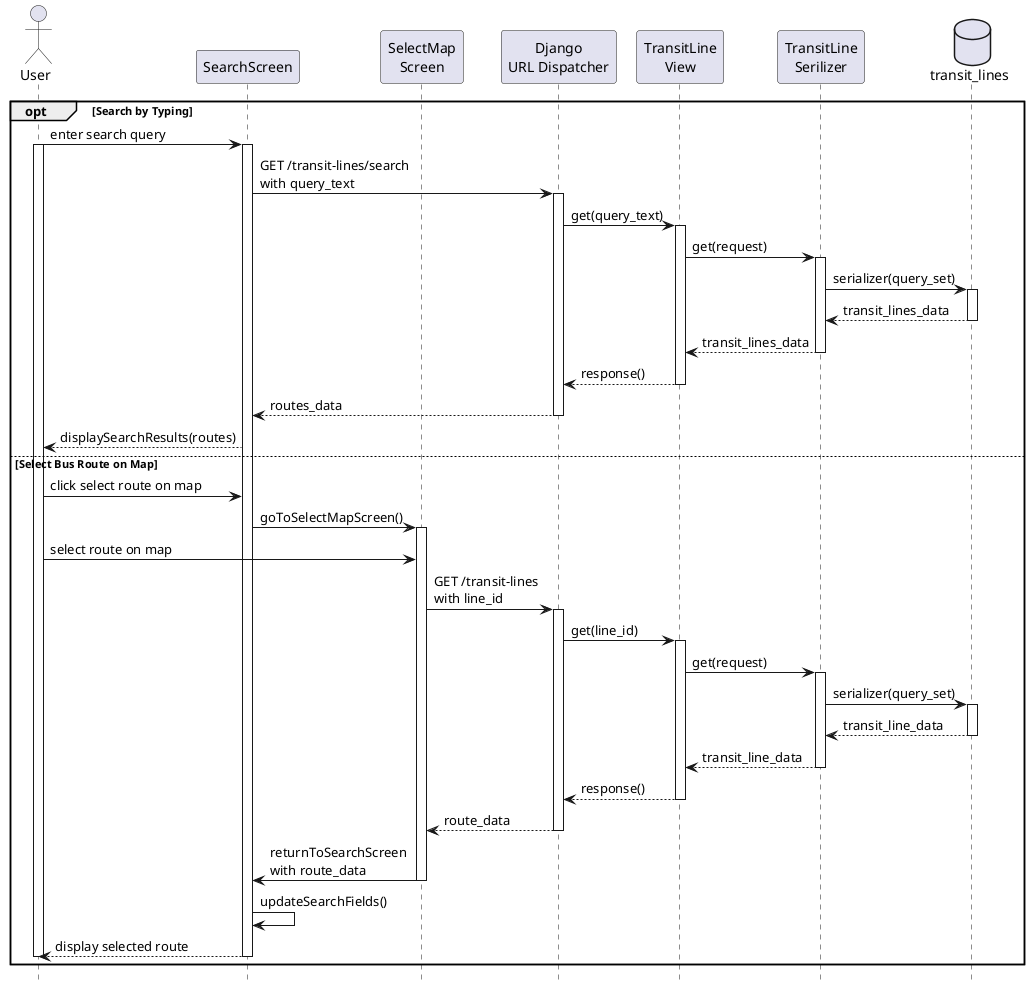 @startuml search transit lines

hide footbox

actor User
participant "SearchScreen" as SearchScreen
participant "SelectMap\nScreen" as SelectMapScreen
participant "Django\nURL Dispatcher" as API

participant "TransitLine\nView" as view
participant "TransitLine\nSerilizer" as serializer
database "transit_lines" as table


opt Search by Typing
    User -> SearchScreen : enter search query
    activate User
    activate SearchScreen
    SearchScreen -> API : GET /transit-lines/search \nwith query_text
    activate API

    ' API Call
    API -> view: get(query_text)
    activate view
    view -> serializer: get(request)
    activate serializer
    serializer -> table: serializer(query_set)
    activate table
    table --> serializer: transit_lines_data
    deactivate table
    serializer --> view: transit_lines_data
    deactivate serializer
    view --> API: response()
    deactivate view

    ' Display Search Results 
    API --> SearchScreen : routes_data
    deactivate API
    SearchScreen --> User : displaySearchResults(routes)

' select a route on map
else Select Bus Route on Map
    User -> SearchScreen : click select route on map
    SearchScreen -> SelectMapScreen : goToSelectMapScreen()
    activate SelectMapScreen

    ' Select Route on Map
    User -> SelectMapScreen : select route on map
    SelectMapScreen -> API : GET /transit-lines \nwith line_id
    activate API
    API -> view: get(line_id)
    activate view
    view -> serializer: get(request)
    activate serializer
    serializer -> table: serializer(query_set)
    activate table
    table --> serializer: transit_line_data
    deactivate table
    serializer --> view: transit_line_data
    deactivate serializer
    view --> API: response()
    deactivate view

    ' Display Route on Map
    API --> SelectMapScreen: route_data
    deactivate API
    SelectMapScreen -> SearchScreen : returnToSearchScreen \nwith route_data
    deactivate SelectMapScreen
    SearchScreen -> SearchScreen : updateSearchFields()
    SearchScreen --> User : display selected route
    deactivate SearchScreen
    deactivate User
end


' divide to after_search_bus_get_details.puml

' ' Select a Route
' User -> SearchScreen : click on a route

' SearchScreen -> RouteDetailScreen : goToRouteDetailScreen() \nwith route data
' deactivate SearchScreen
' activate RouteDetailScreen
' RouteDetailScreen -> RouteDetailScreen : displayRouteDetails()
' RouteDetailScreen -> RouteMapScreen : displayRouteOnMap()
' deactivate RouteDetailScreen
' activate RouteMapScreen

' ' Show Route on Map
' RouteMapScreen --> User : showRouteOnMap()
' deactivate RouteMapScreen
' deactivate User


@enduml
